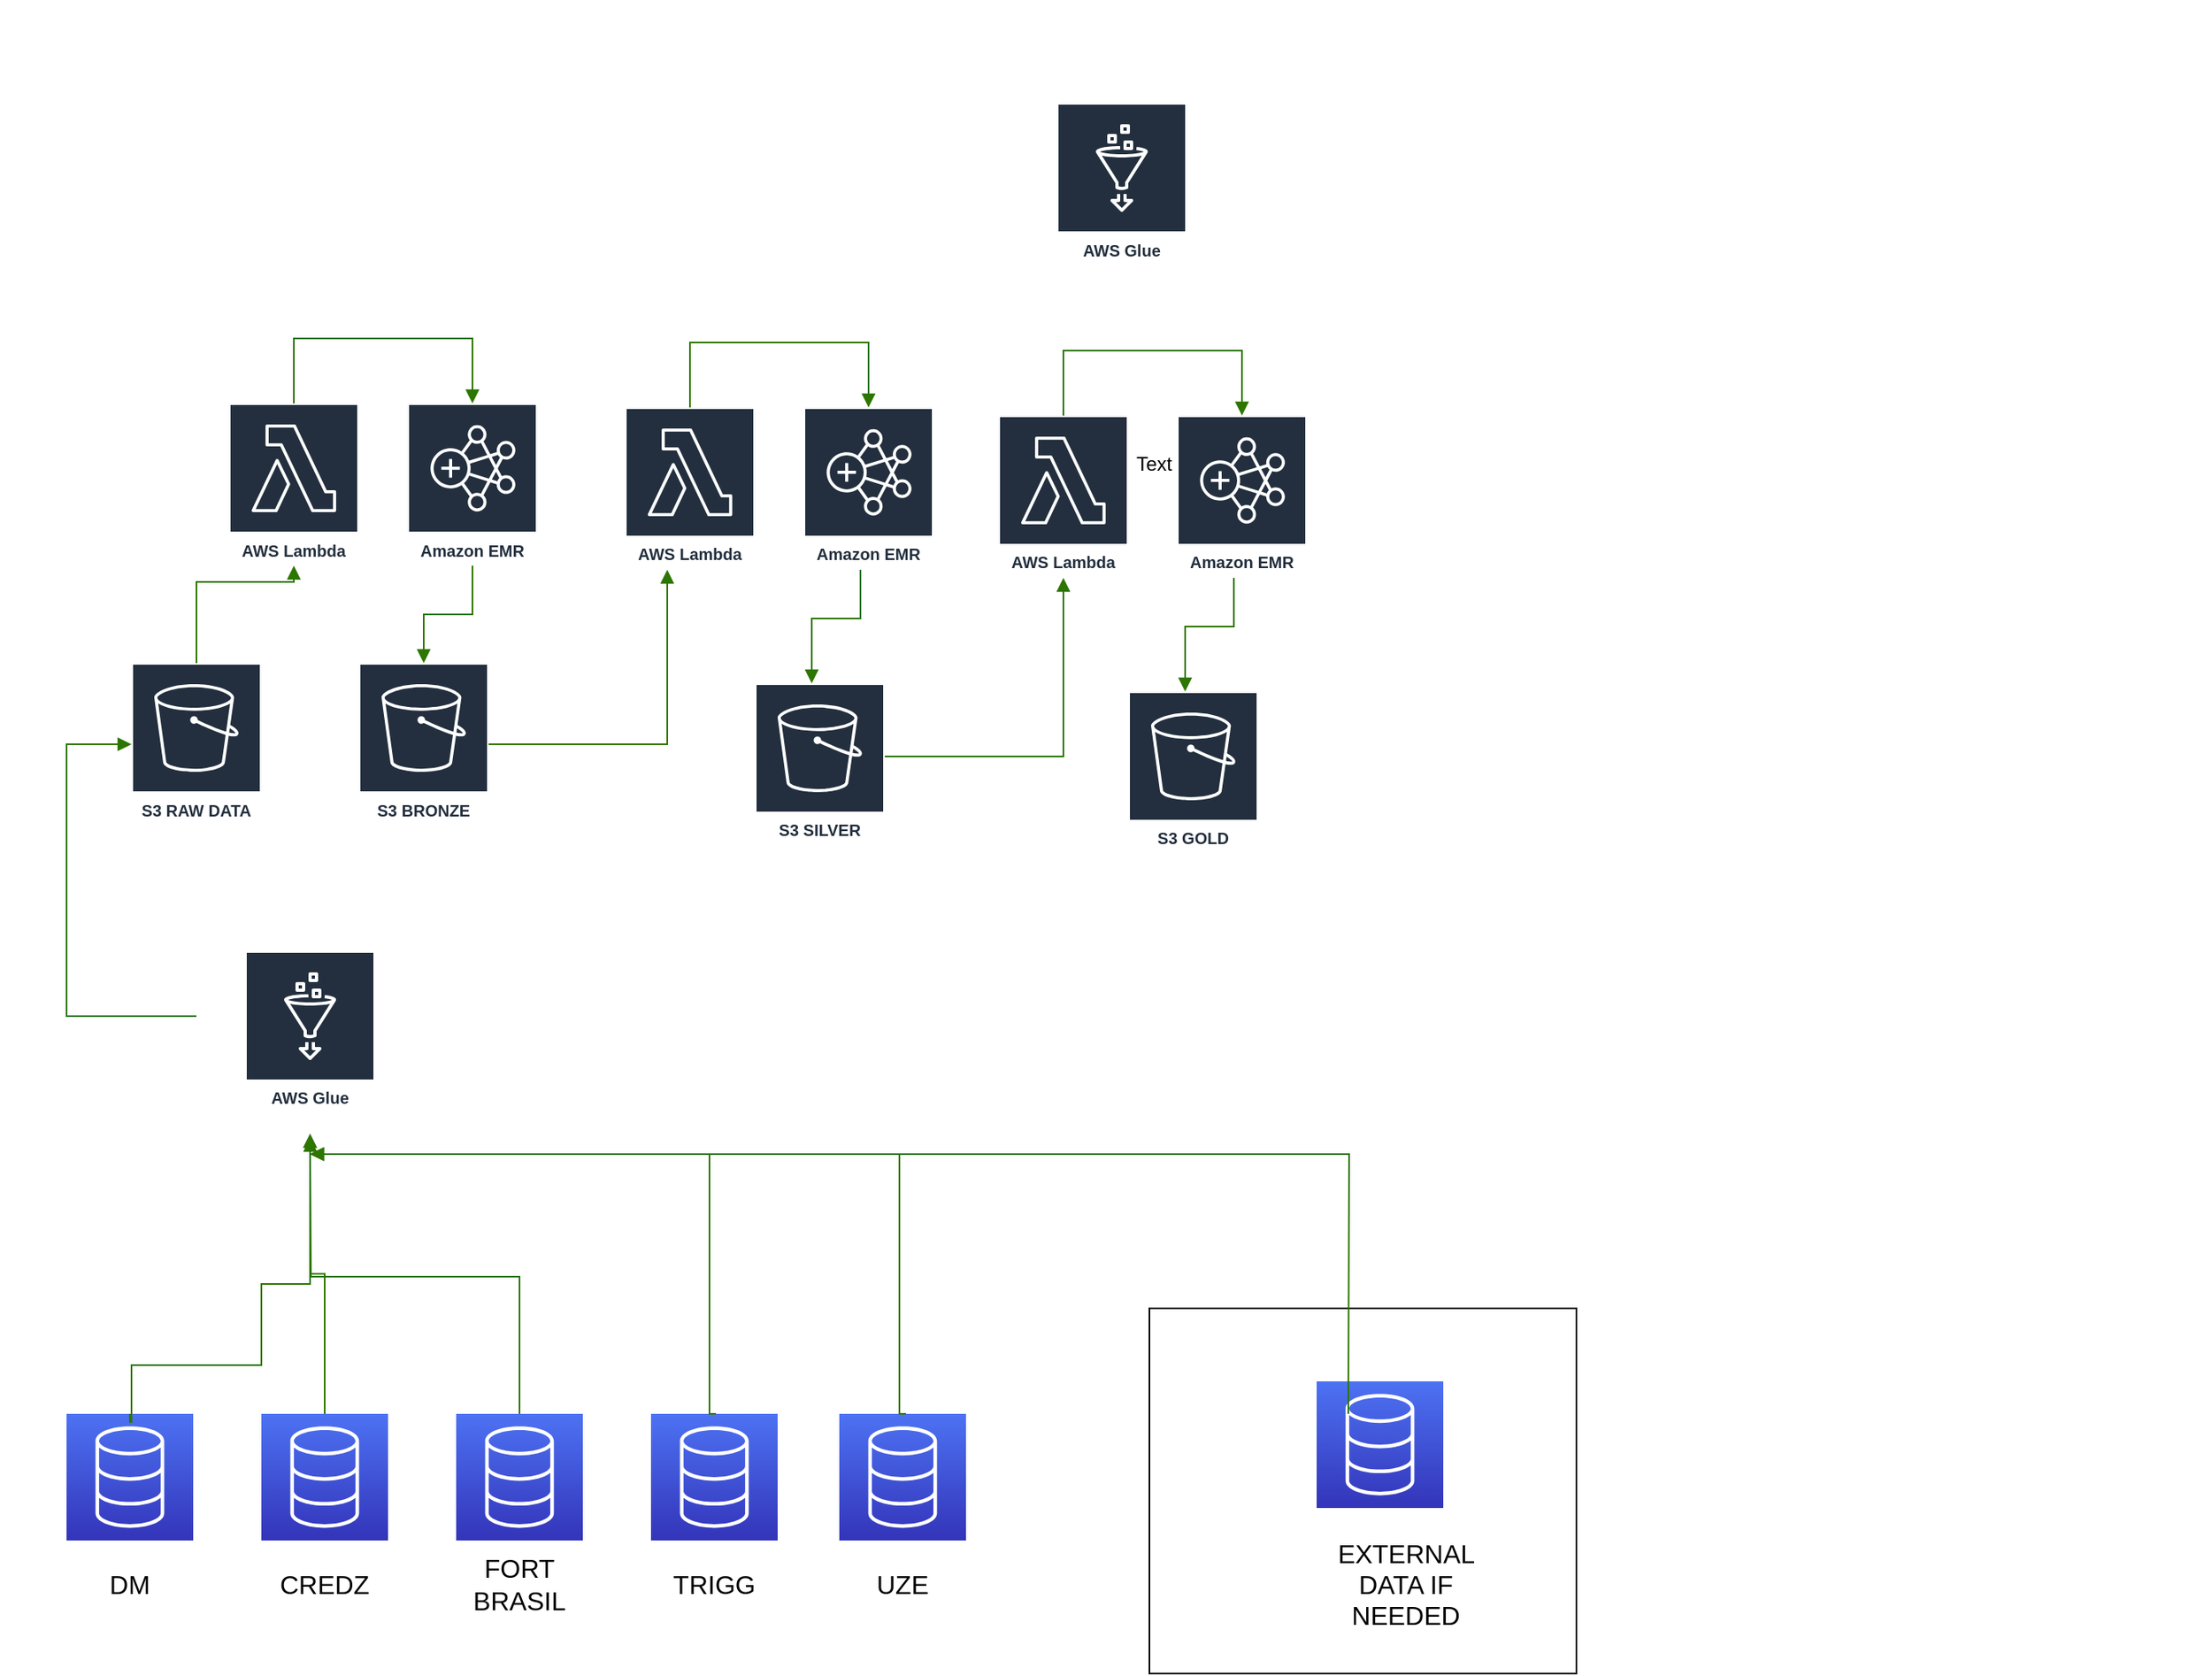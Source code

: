 <mxfile>
    <diagram id="XfZcWzWgf1vLjqzbH9j9" name="Página-1">
        <mxGraphModel dx="1055" dy="2506" grid="1" gridSize="10" guides="1" tooltips="1" connect="1" arrows="1" fold="1" page="1" pageScale="1" pageWidth="827" pageHeight="1169" math="0" shadow="0">
            <root>
                <mxCell id="0"/>
                <mxCell id="1" parent="0"/>
                <mxCell id="4" value="a" style="points=[[0,0],[0.25,0],[0.5,0],[0.75,0],[1,0],[1,0.25],[1,0.5],[1,0.75],[1,1],[0.75,1],[0.5,1],[0.25,1],[0,1],[0,0.75],[0,0.5],[0,0.25]];outlineConnect=0;gradientColor=none;html=1;whiteSpace=wrap;fontSize=12;fontStyle=0;container=1;pointerEvents=0;collapsible=0;recursiveResize=0;shape=mxgraph.aws4.group;grIcon=mxgraph.aws4.group_aws_cloud_alt;strokeColor=#FFFFFF;fillColor=none;verticalAlign=top;align=left;spacingLeft=30;fontColor=#FFFFFF;dashed=0;rounded=0;" vertex="1" parent="1">
                    <mxGeometry x="40" y="-220" width="1350" height="760" as="geometry"/>
                </mxCell>
                <mxCell id="5" value="Amazon EMR" style="outlineConnect=0;fontColor=#232F3E;gradientColor=none;strokeColor=#ffffff;fillColor=#232F3E;dashed=0;verticalLabelPosition=middle;verticalAlign=bottom;align=center;html=1;whiteSpace=wrap;fontSize=10;fontStyle=1;spacing=3;shape=mxgraph.aws4.productIcon;prIcon=mxgraph.aws4.emr;rounded=0;" vertex="1" parent="4">
                    <mxGeometry x="240" y="247.5" width="80" height="100" as="geometry"/>
                </mxCell>
                <mxCell id="6" value="S3 RAW DATA" style="outlineConnect=0;fontColor=#232F3E;gradientColor=none;strokeColor=#ffffff;fillColor=#232F3E;dashed=0;verticalLabelPosition=middle;verticalAlign=bottom;align=center;html=1;whiteSpace=wrap;fontSize=10;fontStyle=1;spacing=3;shape=mxgraph.aws4.productIcon;prIcon=mxgraph.aws4.s3;rounded=0;" vertex="1" parent="4">
                    <mxGeometry x="70" y="407.5" width="80" height="100" as="geometry"/>
                </mxCell>
                <mxCell id="7" value="AWS Lambda" style="outlineConnect=0;fontColor=#232F3E;gradientColor=none;strokeColor=#ffffff;fillColor=#232F3E;dashed=0;verticalLabelPosition=middle;verticalAlign=bottom;align=center;html=1;whiteSpace=wrap;fontSize=10;fontStyle=1;spacing=3;shape=mxgraph.aws4.productIcon;prIcon=mxgraph.aws4.lambda;rounded=0;" vertex="1" parent="4">
                    <mxGeometry x="130" y="247.5" width="80" height="100" as="geometry"/>
                </mxCell>
                <mxCell id="8" value="" style="edgeStyle=orthogonalEdgeStyle;html=1;endArrow=block;elbow=vertical;startArrow=none;endFill=1;strokeColor=#2D7600;rounded=0;fillColor=#60a917;" edge="1" parent="4" source="6" target="7">
                    <mxGeometry width="100" relative="1" as="geometry">
                        <mxPoint x="80" y="357.5" as="sourcePoint"/>
                        <mxPoint x="180" y="357.5" as="targetPoint"/>
                        <Array as="points">
                            <mxPoint x="110" y="357.5"/>
                        </Array>
                    </mxGeometry>
                </mxCell>
                <mxCell id="9" value="" style="edgeStyle=orthogonalEdgeStyle;html=1;endArrow=block;elbow=vertical;startArrow=none;endFill=1;strokeColor=#2D7600;rounded=0;fillColor=#60a917;" edge="1" parent="4" source="7" target="5">
                    <mxGeometry width="100" relative="1" as="geometry">
                        <mxPoint x="170" y="207.5" as="sourcePoint"/>
                        <mxPoint x="270" y="207.5" as="targetPoint"/>
                        <Array as="points">
                            <mxPoint x="170" y="207.5"/>
                            <mxPoint x="280" y="207.5"/>
                        </Array>
                    </mxGeometry>
                </mxCell>
                <mxCell id="10" value="S3 BRONZE" style="outlineConnect=0;fontColor=#232F3E;gradientColor=none;strokeColor=#ffffff;fillColor=#232F3E;dashed=0;verticalLabelPosition=middle;verticalAlign=bottom;align=center;html=1;whiteSpace=wrap;fontSize=10;fontStyle=1;spacing=3;shape=mxgraph.aws4.productIcon;prIcon=mxgraph.aws4.s3;rounded=0;" vertex="1" parent="4">
                    <mxGeometry x="210" y="407.5" width="80" height="100" as="geometry"/>
                </mxCell>
                <mxCell id="11" value="" style="edgeStyle=orthogonalEdgeStyle;html=1;endArrow=block;elbow=vertical;startArrow=none;endFill=1;strokeColor=#2D7600;rounded=0;fillColor=#60a917;" edge="1" parent="4" source="5" target="10">
                    <mxGeometry width="100" relative="1" as="geometry">
                        <mxPoint x="340" y="377.5" as="sourcePoint"/>
                        <mxPoint x="440" y="377.5" as="targetPoint"/>
                        <Array as="points">
                            <mxPoint x="280" y="377.5"/>
                            <mxPoint x="250" y="377.5"/>
                        </Array>
                    </mxGeometry>
                </mxCell>
                <mxCell id="12" value="Amazon EMR" style="outlineConnect=0;fontColor=#232F3E;gradientColor=none;strokeColor=#ffffff;fillColor=#232F3E;dashed=0;verticalLabelPosition=middle;verticalAlign=bottom;align=center;html=1;whiteSpace=wrap;fontSize=10;fontStyle=1;spacing=3;shape=mxgraph.aws4.productIcon;prIcon=mxgraph.aws4.emr;rounded=0;" vertex="1" parent="4">
                    <mxGeometry x="484" y="250" width="80" height="100" as="geometry"/>
                </mxCell>
                <mxCell id="13" value="AWS Lambda" style="outlineConnect=0;fontColor=#232F3E;gradientColor=none;strokeColor=#ffffff;fillColor=#232F3E;dashed=0;verticalLabelPosition=middle;verticalAlign=bottom;align=center;html=1;whiteSpace=wrap;fontSize=10;fontStyle=1;spacing=3;shape=mxgraph.aws4.productIcon;prIcon=mxgraph.aws4.lambda;rounded=0;" vertex="1" parent="4">
                    <mxGeometry x="374" y="250" width="80" height="100" as="geometry"/>
                </mxCell>
                <mxCell id="14" value="" style="edgeStyle=orthogonalEdgeStyle;html=1;endArrow=block;elbow=vertical;startArrow=none;endFill=1;strokeColor=#2D7600;rounded=0;fillColor=#60a917;" edge="1" parent="4" source="10" target="13">
                    <mxGeometry width="100" relative="1" as="geometry">
                        <mxPoint x="310" y="457.5" as="sourcePoint"/>
                        <mxPoint x="410" y="457.5" as="targetPoint"/>
                        <Array as="points">
                            <mxPoint x="400" y="457.5"/>
                        </Array>
                    </mxGeometry>
                </mxCell>
                <mxCell id="15" value="" style="edgeStyle=orthogonalEdgeStyle;html=1;endArrow=block;elbow=vertical;startArrow=none;endFill=1;strokeColor=#2D7600;rounded=0;fillColor=#60a917;" edge="1" parent="4">
                    <mxGeometry width="100" relative="1" as="geometry">
                        <mxPoint x="414" y="250" as="sourcePoint"/>
                        <mxPoint x="524" y="250" as="targetPoint"/>
                        <Array as="points">
                            <mxPoint x="414" y="210"/>
                            <mxPoint x="524" y="210"/>
                        </Array>
                    </mxGeometry>
                </mxCell>
                <mxCell id="16" value="S3 SILVER" style="outlineConnect=0;fontColor=#232F3E;gradientColor=none;strokeColor=#ffffff;fillColor=#232F3E;dashed=0;verticalLabelPosition=middle;verticalAlign=bottom;align=center;html=1;whiteSpace=wrap;fontSize=10;fontStyle=1;spacing=3;shape=mxgraph.aws4.productIcon;prIcon=mxgraph.aws4.s3;rounded=0;" vertex="1" parent="4">
                    <mxGeometry x="454" y="420" width="80" height="100" as="geometry"/>
                </mxCell>
                <mxCell id="17" value="" style="edgeStyle=orthogonalEdgeStyle;html=1;endArrow=block;elbow=vertical;startArrow=none;endFill=1;strokeColor=#2D7600;rounded=0;fillColor=#60a917;" edge="1" parent="4" target="16">
                    <mxGeometry width="100" relative="1" as="geometry">
                        <mxPoint x="519" y="350" as="sourcePoint"/>
                        <mxPoint x="489" y="410" as="targetPoint"/>
                        <Array as="points">
                            <mxPoint x="519" y="380"/>
                            <mxPoint x="489" y="380"/>
                        </Array>
                    </mxGeometry>
                </mxCell>
                <mxCell id="18" value="Amazon EMR" style="outlineConnect=0;fontColor=#232F3E;gradientColor=none;strokeColor=#ffffff;fillColor=#232F3E;dashed=0;verticalLabelPosition=middle;verticalAlign=bottom;align=center;html=1;whiteSpace=wrap;fontSize=10;fontStyle=1;spacing=3;shape=mxgraph.aws4.productIcon;prIcon=mxgraph.aws4.emr;rounded=0;" vertex="1" parent="4">
                    <mxGeometry x="714" y="255" width="80" height="100" as="geometry"/>
                </mxCell>
                <mxCell id="19" value="AWS Lambda" style="outlineConnect=0;fontColor=#232F3E;gradientColor=none;strokeColor=#ffffff;fillColor=#232F3E;dashed=0;verticalLabelPosition=middle;verticalAlign=bottom;align=center;html=1;whiteSpace=wrap;fontSize=10;fontStyle=1;spacing=3;shape=mxgraph.aws4.productIcon;prIcon=mxgraph.aws4.lambda;rounded=0;" vertex="1" parent="4">
                    <mxGeometry x="604" y="255" width="80" height="100" as="geometry"/>
                </mxCell>
                <mxCell id="20" value="" style="edgeStyle=orthogonalEdgeStyle;html=1;endArrow=block;elbow=vertical;startArrow=none;endFill=1;strokeColor=#2D7600;rounded=0;fillColor=#60a917;" edge="1" parent="4" target="19">
                    <mxGeometry width="100" relative="1" as="geometry">
                        <mxPoint x="534" y="465" as="sourcePoint"/>
                        <mxPoint x="624" y="325" as="targetPoint"/>
                        <Array as="points">
                            <mxPoint x="644" y="465"/>
                        </Array>
                    </mxGeometry>
                </mxCell>
                <mxCell id="21" value="" style="edgeStyle=orthogonalEdgeStyle;html=1;endArrow=block;elbow=vertical;startArrow=none;endFill=1;strokeColor=#2D7600;rounded=0;fillColor=#60a917;" edge="1" parent="4">
                    <mxGeometry width="100" relative="1" as="geometry">
                        <mxPoint x="644" y="255" as="sourcePoint"/>
                        <mxPoint x="754" y="255" as="targetPoint"/>
                        <Array as="points">
                            <mxPoint x="644" y="215"/>
                            <mxPoint x="754" y="215"/>
                        </Array>
                    </mxGeometry>
                </mxCell>
                <mxCell id="22" value="S3 GOLD" style="outlineConnect=0;fontColor=#232F3E;gradientColor=none;strokeColor=#ffffff;fillColor=#232F3E;dashed=0;verticalLabelPosition=middle;verticalAlign=bottom;align=center;html=1;whiteSpace=wrap;fontSize=10;fontStyle=1;spacing=3;shape=mxgraph.aws4.productIcon;prIcon=mxgraph.aws4.s3;rounded=0;" vertex="1" parent="4">
                    <mxGeometry x="684" y="425" width="80" height="100" as="geometry"/>
                </mxCell>
                <mxCell id="23" value="" style="edgeStyle=orthogonalEdgeStyle;html=1;endArrow=block;elbow=vertical;startArrow=none;endFill=1;strokeColor=#2D7600;rounded=0;fillColor=#60a917;" edge="1" parent="4" target="22">
                    <mxGeometry width="100" relative="1" as="geometry">
                        <mxPoint x="749" y="355" as="sourcePoint"/>
                        <mxPoint x="689" y="275" as="targetPoint"/>
                        <Array as="points">
                            <mxPoint x="749" y="385"/>
                            <mxPoint x="719" y="385"/>
                        </Array>
                    </mxGeometry>
                </mxCell>
                <mxCell id="24" value="AWS Glue" style="outlineConnect=0;fontColor=#232F3E;gradientColor=none;strokeColor=#ffffff;fillColor=#232F3E;dashed=0;verticalLabelPosition=middle;verticalAlign=bottom;align=center;html=1;whiteSpace=wrap;fontSize=10;fontStyle=1;spacing=3;shape=mxgraph.aws4.productIcon;prIcon=mxgraph.aws4.glue;rounded=0;" vertex="1" parent="4">
                    <mxGeometry x="640" y="62.5" width="80" height="100" as="geometry"/>
                </mxCell>
                <mxCell id="25" value="AWS Glue" style="outlineConnect=0;fontColor=#232F3E;gradientColor=none;strokeColor=#ffffff;fillColor=#232F3E;dashed=0;verticalLabelPosition=middle;verticalAlign=bottom;align=center;html=1;whiteSpace=wrap;fontSize=10;fontStyle=1;spacing=3;shape=mxgraph.aws4.productIcon;prIcon=mxgraph.aws4.glue;rounded=0;" vertex="1" parent="4">
                    <mxGeometry x="140" y="585" width="80" height="100" as="geometry"/>
                </mxCell>
                <mxCell id="26" value="Data Ingestion" style="fillColor=none;strokeColor=#FFFFFF;dashed=1;verticalAlign=top;fontStyle=0;fontColor=#FFFFFF;rounded=0;" vertex="1" parent="4">
                    <mxGeometry x="110" y="552.5" width="140" height="145" as="geometry"/>
                </mxCell>
                <mxCell id="27" value="" style="edgeStyle=orthogonalEdgeStyle;html=1;endArrow=block;elbow=vertical;startArrow=none;endFill=1;strokeColor=#2D7600;rounded=0;fillColor=#60a917;exitX=0;exitY=0.5;exitDx=0;exitDy=0;" edge="1" parent="4" source="26" target="6">
                    <mxGeometry width="100" relative="1" as="geometry">
                        <mxPoint x="105" y="677.5" as="sourcePoint"/>
                        <mxPoint x="10" y="532.5" as="targetPoint"/>
                        <Array as="points">
                            <mxPoint x="30" y="625.5"/>
                            <mxPoint x="30" y="457.5"/>
                        </Array>
                    </mxGeometry>
                </mxCell>
                <mxCell id="28" value="Corporate data center" style="points=[[0,0],[0.25,0],[0.5,0],[0.75,0],[1,0],[1,0.25],[1,0.5],[1,0.75],[1,1],[0.75,1],[0.5,1],[0.25,1],[0,1],[0,0.75],[0,0.5],[0,0.25]];outlineConnect=0;gradientColor=none;html=1;whiteSpace=wrap;fontSize=12;fontStyle=0;container=1;pointerEvents=0;collapsible=0;recursiveResize=0;shape=mxgraph.aws4.group;grIcon=mxgraph.aws4.group_corporate_data_center;strokeColor=#FFFFFF;fillColor=none;verticalAlign=top;align=left;spacingLeft=30;fontColor=#FFFFFF;dashed=0;rounded=0;" vertex="1" parent="1">
                    <mxGeometry x="30" y="585" width="650" height="220" as="geometry"/>
                </mxCell>
                <mxCell id="29" value="" style="points=[[0,0,0],[0.25,0,0],[0.5,0,0],[0.75,0,0],[1,0,0],[0,1,0],[0.25,1,0],[0.5,1,0],[0.75,1,0],[1,1,0],[0,0.25,0],[0,0.5,0],[0,0.75,0],[1,0.25,0],[1,0.5,0],[1,0.75,0]];outlineConnect=0;fontColor=#232F3E;gradientColor=#4D72F3;gradientDirection=north;fillColor=#3334B9;strokeColor=#ffffff;dashed=0;verticalLabelPosition=bottom;verticalAlign=top;align=center;html=1;fontSize=12;fontStyle=0;aspect=fixed;shape=mxgraph.aws4.resourceIcon;resIcon=mxgraph.aws4.database;rounded=0;" vertex="1" parent="28">
                    <mxGeometry x="40" y="65" width="78" height="78" as="geometry"/>
                </mxCell>
                <mxCell id="30" value="" style="points=[[0,0,0],[0.25,0,0],[0.5,0,0],[0.75,0,0],[1,0,0],[0,1,0],[0.25,1,0],[0.5,1,0],[0.75,1,0],[1,1,0],[0,0.25,0],[0,0.5,0],[0,0.75,0],[1,0.25,0],[1,0.5,0],[1,0.75,0]];outlineConnect=0;fontColor=#232F3E;gradientColor=#4D72F3;gradientDirection=north;fillColor=#3334B9;strokeColor=#ffffff;dashed=0;verticalLabelPosition=bottom;verticalAlign=top;align=center;html=1;fontSize=12;fontStyle=0;aspect=fixed;shape=mxgraph.aws4.resourceIcon;resIcon=mxgraph.aws4.database;rounded=0;" vertex="1" parent="28">
                    <mxGeometry x="160" y="65" width="78" height="78" as="geometry"/>
                </mxCell>
                <mxCell id="31" value="" style="points=[[0,0,0],[0.25,0,0],[0.5,0,0],[0.75,0,0],[1,0,0],[0,1,0],[0.25,1,0],[0.5,1,0],[0.75,1,0],[1,1,0],[0,0.25,0],[0,0.5,0],[0,0.75,0],[1,0.25,0],[1,0.5,0],[1,0.75,0]];outlineConnect=0;fontColor=#232F3E;gradientColor=#4D72F3;gradientDirection=north;fillColor=#3334B9;strokeColor=#ffffff;dashed=0;verticalLabelPosition=bottom;verticalAlign=top;align=center;html=1;fontSize=12;fontStyle=0;aspect=fixed;shape=mxgraph.aws4.resourceIcon;resIcon=mxgraph.aws4.database;rounded=0;" vertex="1" parent="28">
                    <mxGeometry x="280" y="65" width="78" height="78" as="geometry"/>
                </mxCell>
                <mxCell id="32" value="" style="points=[[0,0,0],[0.25,0,0],[0.5,0,0],[0.75,0,0],[1,0,0],[0,1,0],[0.25,1,0],[0.5,1,0],[0.75,1,0],[1,1,0],[0,0.25,0],[0,0.5,0],[0,0.75,0],[1,0.25,0],[1,0.5,0],[1,0.75,0]];outlineConnect=0;fontColor=#232F3E;gradientColor=#4D72F3;gradientDirection=north;fillColor=#3334B9;strokeColor=#ffffff;dashed=0;verticalLabelPosition=bottom;verticalAlign=top;align=center;html=1;fontSize=12;fontStyle=0;aspect=fixed;shape=mxgraph.aws4.resourceIcon;resIcon=mxgraph.aws4.database;rounded=0;" vertex="1" parent="28">
                    <mxGeometry x="400" y="65" width="78" height="78" as="geometry"/>
                </mxCell>
                <mxCell id="33" value="" style="points=[[0,0,0],[0.25,0,0],[0.5,0,0],[0.75,0,0],[1,0,0],[0,1,0],[0.25,1,0],[0.5,1,0],[0.75,1,0],[1,1,0],[0,0.25,0],[0,0.5,0],[0,0.75,0],[1,0.25,0],[1,0.5,0],[1,0.75,0]];outlineConnect=0;fontColor=#232F3E;gradientColor=#4D72F3;gradientDirection=north;fillColor=#3334B9;strokeColor=#ffffff;dashed=0;verticalLabelPosition=bottom;verticalAlign=top;align=center;html=1;fontSize=12;fontStyle=0;aspect=fixed;shape=mxgraph.aws4.resourceIcon;resIcon=mxgraph.aws4.database;rounded=0;" vertex="1" parent="28">
                    <mxGeometry x="516" y="65" width="78" height="78" as="geometry"/>
                </mxCell>
                <mxCell id="36" value="&lt;font style=&quot;font-size: 16px;&quot;&gt;DM&lt;/font&gt;" style="text;strokeColor=none;align=center;fillColor=none;html=1;verticalAlign=middle;whiteSpace=wrap;rounded=0;" vertex="1" parent="28">
                    <mxGeometry x="54" y="155" width="50" height="30" as="geometry"/>
                </mxCell>
                <mxCell id="37" value="&lt;font style=&quot;font-size: 16px;&quot;&gt;CREDZ&lt;/font&gt;" style="text;strokeColor=none;align=center;fillColor=none;html=1;verticalAlign=middle;whiteSpace=wrap;rounded=0;" vertex="1" parent="28">
                    <mxGeometry x="174" y="155" width="50" height="30" as="geometry"/>
                </mxCell>
                <mxCell id="38" value="&lt;font style=&quot;font-size: 16px;&quot;&gt;FORT BRASIL&lt;/font&gt;" style="text;strokeColor=none;align=center;fillColor=none;html=1;verticalAlign=middle;whiteSpace=wrap;rounded=0;" vertex="1" parent="28">
                    <mxGeometry x="294" y="155" width="50" height="30" as="geometry"/>
                </mxCell>
                <mxCell id="39" value="&lt;font style=&quot;font-size: 16px;&quot;&gt;TRIGG&lt;/font&gt;" style="text;strokeColor=none;align=center;fillColor=none;html=1;verticalAlign=middle;whiteSpace=wrap;rounded=0;" vertex="1" parent="28">
                    <mxGeometry x="414" y="155" width="50" height="30" as="geometry"/>
                </mxCell>
                <mxCell id="40" value="&lt;font style=&quot;font-size: 16px;&quot;&gt;UZE&lt;/font&gt;" style="text;strokeColor=none;align=center;fillColor=none;html=1;verticalAlign=middle;whiteSpace=wrap;rounded=0;" vertex="1" parent="28">
                    <mxGeometry x="530" y="155" width="50" height="30" as="geometry"/>
                </mxCell>
                <mxCell id="58" value="" style="edgeStyle=orthogonalEdgeStyle;html=1;endArrow=block;elbow=vertical;startArrow=none;endFill=1;strokeColor=#2D7600;rounded=0;fillColor=#60a917;exitX=0.5;exitY=0;exitDx=0;exitDy=0;exitPerimeter=0;" edge="1" parent="28" source="31">
                    <mxGeometry width="100" relative="1" as="geometry">
                        <mxPoint x="319.98" y="57.5" as="sourcePoint"/>
                        <mxPoint x="190" y="-105" as="targetPoint"/>
                    </mxGeometry>
                </mxCell>
                <mxCell id="83" value="" style="edgeStyle=orthogonalEdgeStyle;html=1;endArrow=block;elbow=vertical;startArrow=none;endFill=1;strokeColor=#2D7600;rounded=0;fillColor=#60a917;" edge="1" parent="28">
                    <mxGeometry width="100" relative="1" as="geometry">
                        <mxPoint x="440" y="65" as="sourcePoint"/>
                        <mxPoint x="190" y="-95" as="targetPoint"/>
                        <Array as="points">
                            <mxPoint x="436" y="65"/>
                        </Array>
                    </mxGeometry>
                </mxCell>
                <mxCell id="84" value="" style="edgeStyle=orthogonalEdgeStyle;html=1;endArrow=block;elbow=vertical;startArrow=none;endFill=1;strokeColor=#2D7600;rounded=0;fillColor=#60a917;" edge="1" parent="28">
                    <mxGeometry width="100" relative="1" as="geometry">
                        <mxPoint x="557.01" y="65" as="sourcePoint"/>
                        <mxPoint x="190" y="-95" as="targetPoint"/>
                        <Array as="points">
                            <mxPoint x="553.01" y="65"/>
                        </Array>
                    </mxGeometry>
                </mxCell>
                <mxCell id="34" value="" style="edgeStyle=orthogonalEdgeStyle;html=1;endArrow=block;elbow=vertical;startArrow=none;endFill=1;strokeColor=#2D7600;rounded=0;fillColor=#60a917;exitX=0.5;exitY=0;exitDx=0;exitDy=0;exitPerimeter=0;entryX=0.5;entryY=1;entryDx=0;entryDy=0;" edge="1" parent="1" source="29" target="26">
                    <mxGeometry width="100" relative="1" as="geometry">
                        <mxPoint x="495" y="655" as="sourcePoint"/>
                        <mxPoint x="220" y="510" as="targetPoint"/>
                        <Array as="points">
                            <mxPoint x="109" y="655"/>
                            <mxPoint x="110" y="655"/>
                            <mxPoint x="110" y="620"/>
                            <mxPoint x="190" y="620"/>
                            <mxPoint x="190" y="570"/>
                            <mxPoint x="220" y="570"/>
                        </Array>
                    </mxGeometry>
                </mxCell>
                <mxCell id="35" value="Text" style="text;strokeColor=none;align=center;fillColor=none;html=1;verticalAlign=middle;whiteSpace=wrap;rounded=0;" vertex="1" parent="1">
                    <mxGeometry x="710" y="50" width="60" height="30" as="geometry"/>
                </mxCell>
                <mxCell id="56" value="" style="whiteSpace=wrap;html=1;fontSize=16;fillColor=none;" vertex="1" parent="1">
                    <mxGeometry x="737" y="585" width="263" height="225" as="geometry"/>
                </mxCell>
                <mxCell id="41" value="" style="points=[[0,0,0],[0.25,0,0],[0.5,0,0],[0.75,0,0],[1,0,0],[0,1,0],[0.25,1,0],[0.5,1,0],[0.75,1,0],[1,1,0],[0,0.25,0],[0,0.5,0],[0,0.75,0],[1,0.25,0],[1,0.5,0],[1,0.75,0]];outlineConnect=0;fontColor=#232F3E;gradientColor=#4D72F3;gradientDirection=north;fillColor=#3334B9;strokeColor=#ffffff;dashed=0;verticalLabelPosition=bottom;verticalAlign=top;align=center;html=1;fontSize=12;fontStyle=0;aspect=fixed;shape=mxgraph.aws4.resourceIcon;resIcon=mxgraph.aws4.database;rounded=0;" vertex="1" parent="1">
                    <mxGeometry x="840" y="630" width="78" height="78" as="geometry"/>
                </mxCell>
                <mxCell id="42" value="&lt;font style=&quot;font-size: 16px;&quot;&gt;EXTERNAL DATA IF NEEDED&lt;/font&gt;" style="text;strokeColor=none;align=center;fillColor=none;html=1;verticalAlign=middle;whiteSpace=wrap;rounded=0;" vertex="1" parent="1">
                    <mxGeometry x="870" y="740" width="50" height="30" as="geometry"/>
                </mxCell>
                <mxCell id="57" value="" style="edgeStyle=orthogonalEdgeStyle;html=1;endArrow=block;elbow=vertical;startArrow=none;endFill=1;strokeColor=#2D7600;rounded=0;fillColor=#60a917;exitX=0.5;exitY=0;exitDx=0;exitDy=0;exitPerimeter=0;entryX=0.5;entryY=1;entryDx=0;entryDy=0;" edge="1" parent="1" source="30" target="26">
                    <mxGeometry width="100" relative="1" as="geometry">
                        <mxPoint x="119" y="660" as="sourcePoint"/>
                        <mxPoint x="230" y="487.5" as="targetPoint"/>
                    </mxGeometry>
                </mxCell>
                <mxCell id="99" value="" style="edgeStyle=orthogonalEdgeStyle;html=1;endArrow=block;elbow=vertical;startArrow=none;endFill=1;strokeColor=#2D7600;rounded=0;fillColor=#60a917;exitX=0.25;exitY=0;exitDx=0;exitDy=0;exitPerimeter=0;" edge="1" parent="1" source="41">
                    <mxGeometry width="100" relative="1" as="geometry">
                        <mxPoint x="687.01" y="650" as="sourcePoint"/>
                        <mxPoint x="220" y="490" as="targetPoint"/>
                        <Array as="points">
                            <mxPoint x="860" y="650"/>
                            <mxPoint x="860" y="490"/>
                        </Array>
                    </mxGeometry>
                </mxCell>
            </root>
        </mxGraphModel>
    </diagram>
</mxfile>